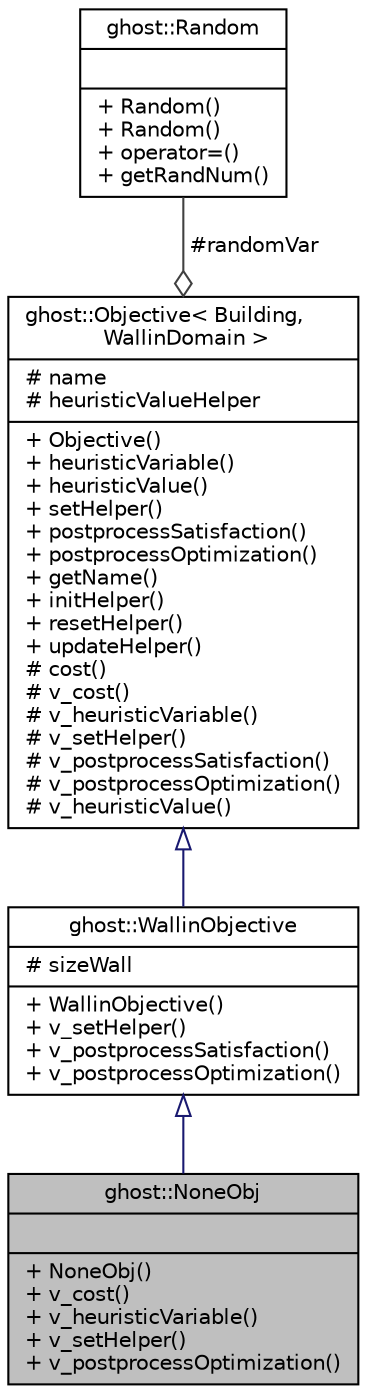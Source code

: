 digraph "ghost::NoneObj"
{
  edge [fontname="Helvetica",fontsize="10",labelfontname="Helvetica",labelfontsize="10"];
  node [fontname="Helvetica",fontsize="10",shape=record];
  Node1 [label="{ghost::NoneObj\n||+ NoneObj()\l+ v_cost()\l+ v_heuristicVariable()\l+ v_setHelper()\l+ v_postprocessOptimization()\l}",height=0.2,width=0.4,color="black", fillcolor="grey75", style="filled" fontcolor="black"];
  Node2 -> Node1 [dir="back",color="midnightblue",fontsize="10",style="solid",arrowtail="onormal",fontname="Helvetica"];
  Node2 [label="{ghost::WallinObjective\n|# sizeWall\l|+ WallinObjective()\l+ v_setHelper()\l+ v_postprocessSatisfaction()\l+ v_postprocessOptimization()\l}",height=0.2,width=0.4,color="black", fillcolor="white", style="filled",URL="$classghost_1_1WallinObjective.html"];
  Node3 -> Node2 [dir="back",color="midnightblue",fontsize="10",style="solid",arrowtail="onormal",fontname="Helvetica"];
  Node3 [label="{ghost::Objective\< Building,\l WallinDomain \>\n|# name\l# heuristicValueHelper\l|+ Objective()\l+ heuristicVariable()\l+ heuristicValue()\l+ setHelper()\l+ postprocessSatisfaction()\l+ postprocessOptimization()\l+ getName()\l+ initHelper()\l+ resetHelper()\l+ updateHelper()\l# cost()\l# v_cost()\l# v_heuristicVariable()\l# v_setHelper()\l# v_postprocessSatisfaction()\l# v_postprocessOptimization()\l# v_heuristicValue()\l}",height=0.2,width=0.4,color="black", fillcolor="white", style="filled",URL="$classghost_1_1Objective.html"];
  Node4 -> Node3 [color="grey25",fontsize="10",style="solid",label=" #randomVar" ,arrowhead="odiamond",fontname="Helvetica"];
  Node4 [label="{ghost::Random\n||+ Random()\l+ Random()\l+ operator=()\l+ getRandNum()\l}",height=0.2,width=0.4,color="black", fillcolor="white", style="filled",URL="$classghost_1_1Random.html"];
}

